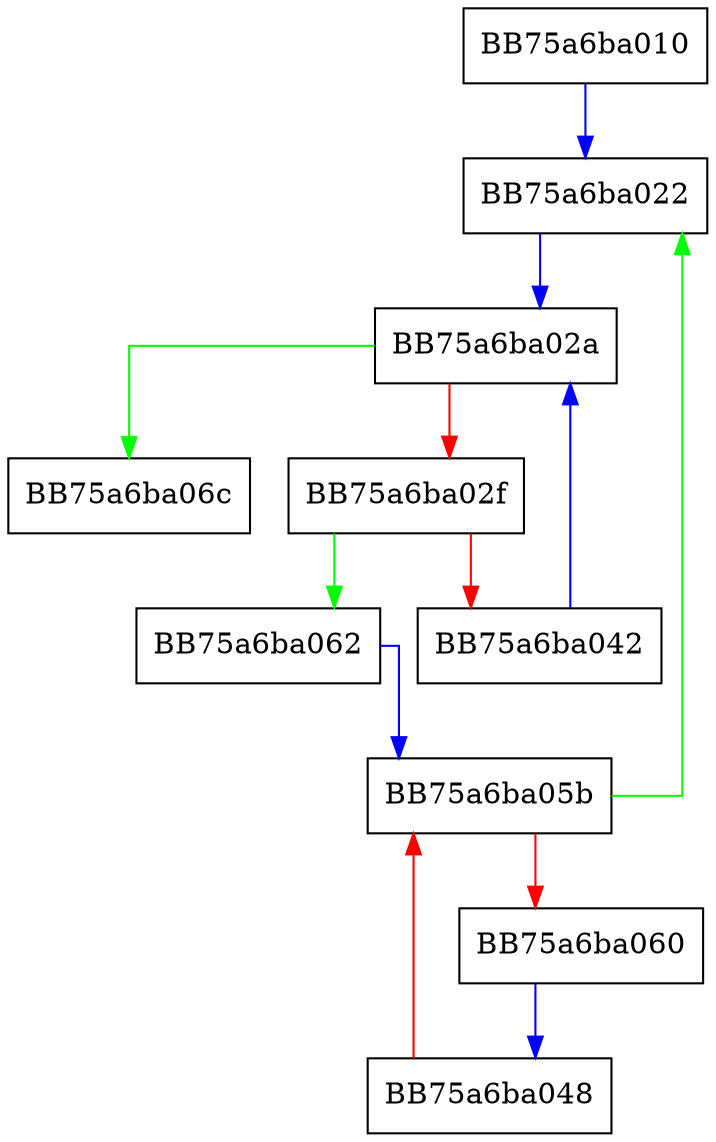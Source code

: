 digraph wait {
  node [shape="box"];
  graph [splines=ortho];
  BB75a6ba010 -> BB75a6ba022 [color="blue"];
  BB75a6ba022 -> BB75a6ba02a [color="blue"];
  BB75a6ba02a -> BB75a6ba06c [color="green"];
  BB75a6ba02a -> BB75a6ba02f [color="red"];
  BB75a6ba02f -> BB75a6ba062 [color="green"];
  BB75a6ba02f -> BB75a6ba042 [color="red"];
  BB75a6ba042 -> BB75a6ba02a [color="blue"];
  BB75a6ba048 -> BB75a6ba05b [color="red"];
  BB75a6ba05b -> BB75a6ba022 [color="green"];
  BB75a6ba05b -> BB75a6ba060 [color="red"];
  BB75a6ba060 -> BB75a6ba048 [color="blue"];
  BB75a6ba062 -> BB75a6ba05b [color="blue"];
}